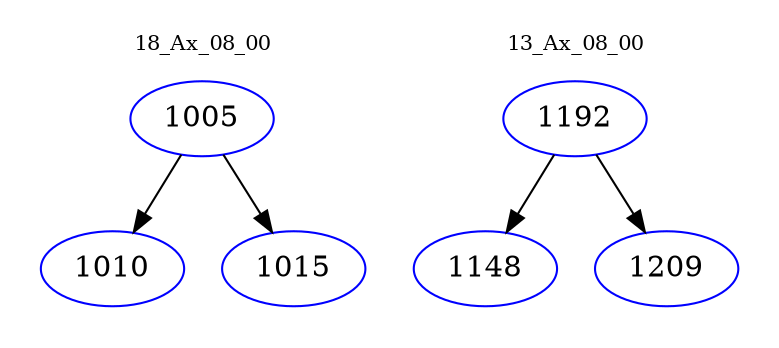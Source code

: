 digraph{
subgraph cluster_0 {
color = white
label = "18_Ax_08_00";
fontsize=10;
T0_1005 [label="1005", color="blue"]
T0_1005 -> T0_1010 [color="black"]
T0_1010 [label="1010", color="blue"]
T0_1005 -> T0_1015 [color="black"]
T0_1015 [label="1015", color="blue"]
}
subgraph cluster_1 {
color = white
label = "13_Ax_08_00";
fontsize=10;
T1_1192 [label="1192", color="blue"]
T1_1192 -> T1_1148 [color="black"]
T1_1148 [label="1148", color="blue"]
T1_1192 -> T1_1209 [color="black"]
T1_1209 [label="1209", color="blue"]
}
}
